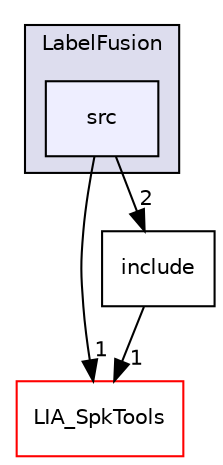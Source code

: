 digraph "LIA_Utils/LabelFusion/src" {
  compound=true
  node [ fontsize="10", fontname="Helvetica"];
  edge [ labelfontsize="10", labelfontname="Helvetica"];
  subgraph clusterdir_20c0fe4eea99c747c35eb0f6e7f9275c {
    graph [ bgcolor="#ddddee", pencolor="black", label="LabelFusion" fontname="Helvetica", fontsize="10", URL="dir_20c0fe4eea99c747c35eb0f6e7f9275c.html"]
  dir_d2014504ac2b44e61898f396b099d220 [shape=box, label="src", style="filled", fillcolor="#eeeeff", pencolor="black", URL="dir_d2014504ac2b44e61898f396b099d220.html"];
  }
  dir_7b9f40c7474acebf25e66f966c5b9c6a [shape=box label="LIA_SpkTools" fillcolor="white" style="filled" color="red" URL="dir_7b9f40c7474acebf25e66f966c5b9c6a.html"];
  dir_d39734b5bb4e5d03a0c0e37a5d1643c9 [shape=box label="include" URL="dir_d39734b5bb4e5d03a0c0e37a5d1643c9.html"];
  dir_d39734b5bb4e5d03a0c0e37a5d1643c9->dir_7b9f40c7474acebf25e66f966c5b9c6a [headlabel="1", labeldistance=1.5 headhref="dir_000130_000110.html"];
  dir_d2014504ac2b44e61898f396b099d220->dir_7b9f40c7474acebf25e66f966c5b9c6a [headlabel="1", labeldistance=1.5 headhref="dir_000131_000110.html"];
  dir_d2014504ac2b44e61898f396b099d220->dir_d39734b5bb4e5d03a0c0e37a5d1643c9 [headlabel="2", labeldistance=1.5 headhref="dir_000131_000130.html"];
}
